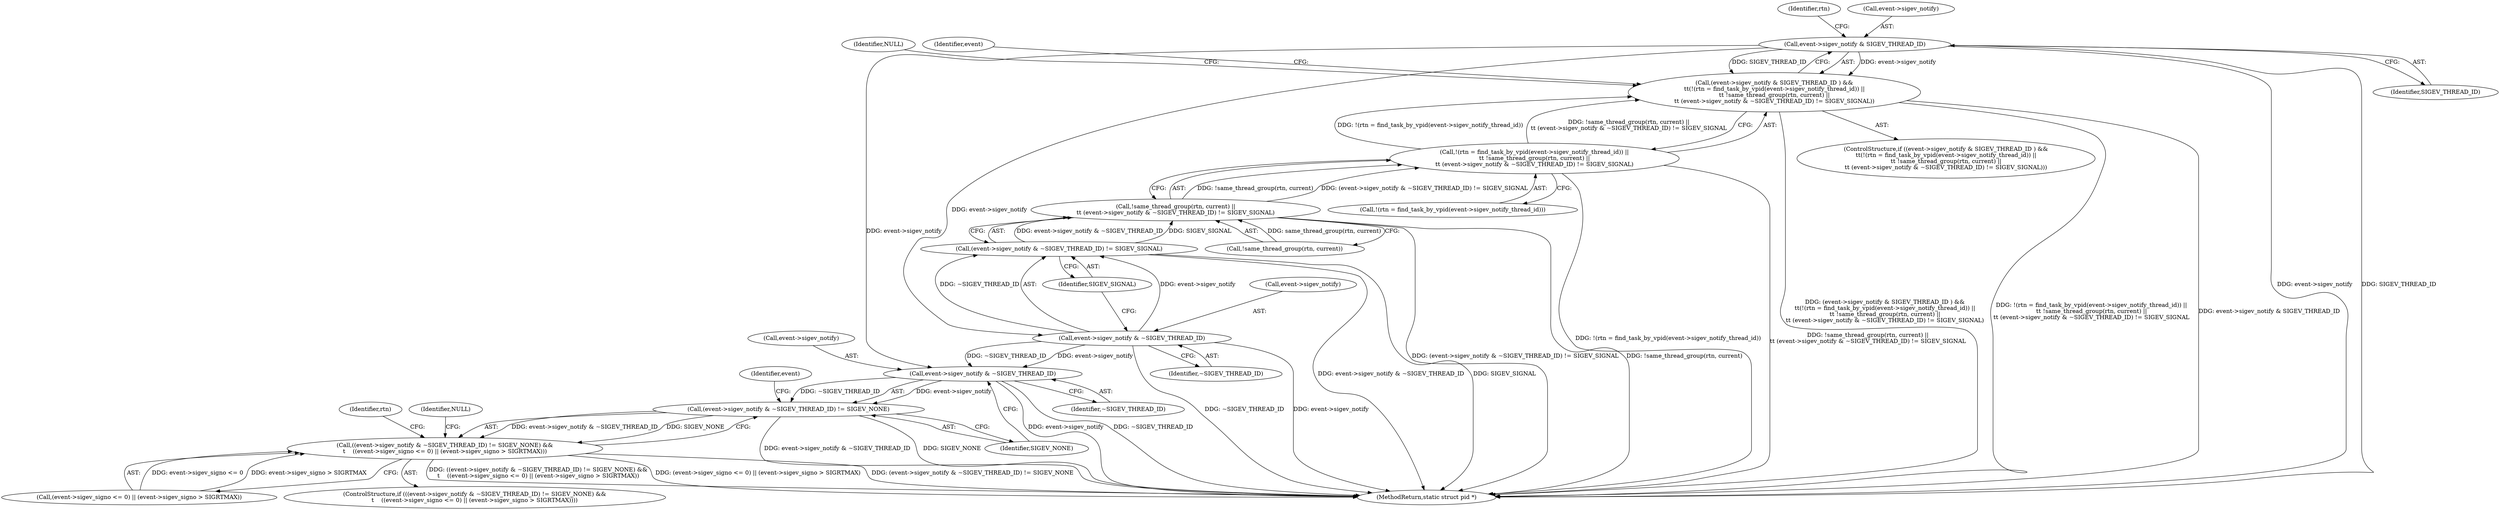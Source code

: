 digraph "1_linux_cef31d9af908243421258f1df35a4a644604efbe_1@pointer" {
"1000111" [label="(Call,event->sigev_notify & SIGEV_THREAD_ID)"];
"1000110" [label="(Call,(event->sigev_notify & SIGEV_THREAD_ID ) &&\n\t\t(!(rtn = find_task_by_vpid(event->sigev_notify_thread_id)) ||\n\t\t !same_thread_group(rtn, current) ||\n\t\t (event->sigev_notify & ~SIGEV_THREAD_ID) != SIGEV_SIGNAL))"];
"1000130" [label="(Call,event->sigev_notify & ~SIGEV_THREAD_ID)"];
"1000129" [label="(Call,(event->sigev_notify & ~SIGEV_THREAD_ID) != SIGEV_SIGNAL)"];
"1000124" [label="(Call,!same_thread_group(rtn, current) ||\n\t\t (event->sigev_notify & ~SIGEV_THREAD_ID) != SIGEV_SIGNAL)"];
"1000116" [label="(Call,!(rtn = find_task_by_vpid(event->sigev_notify_thread_id)) ||\n\t\t !same_thread_group(rtn, current) ||\n\t\t (event->sigev_notify & ~SIGEV_THREAD_ID) != SIGEV_SIGNAL)"];
"1000141" [label="(Call,event->sigev_notify & ~SIGEV_THREAD_ID)"];
"1000140" [label="(Call,(event->sigev_notify & ~SIGEV_THREAD_ID) != SIGEV_NONE)"];
"1000139" [label="(Call,((event->sigev_notify & ~SIGEV_THREAD_ID) != SIGEV_NONE) &&\n\t    ((event->sigev_signo <= 0) || (event->sigev_signo > SIGRTMAX)))"];
"1000141" [label="(Call,event->sigev_notify & ~SIGEV_THREAD_ID)"];
"1000162" [label="(Identifier,rtn)"];
"1000117" [label="(Call,!(rtn = find_task_by_vpid(event->sigev_notify_thread_id)))"];
"1000119" [label="(Identifier,rtn)"];
"1000142" [label="(Call,event->sigev_notify)"];
"1000138" [label="(ControlStructure,if (((event->sigev_notify & ~SIGEV_THREAD_ID) != SIGEV_NONE) &&\n\t    ((event->sigev_signo <= 0) || (event->sigev_signo > SIGRTMAX))))"];
"1000140" [label="(Call,(event->sigev_notify & ~SIGEV_THREAD_ID) != SIGEV_NONE)"];
"1000110" [label="(Call,(event->sigev_notify & SIGEV_THREAD_ID ) &&\n\t\t(!(rtn = find_task_by_vpid(event->sigev_notify_thread_id)) ||\n\t\t !same_thread_group(rtn, current) ||\n\t\t (event->sigev_notify & ~SIGEV_THREAD_ID) != SIGEV_SIGNAL))"];
"1000115" [label="(Identifier,SIGEV_THREAD_ID)"];
"1000163" [label="(MethodReturn,static struct pid *)"];
"1000129" [label="(Call,(event->sigev_notify & ~SIGEV_THREAD_ID) != SIGEV_SIGNAL)"];
"1000135" [label="(Identifier,SIGEV_SIGNAL)"];
"1000150" [label="(Identifier,event)"];
"1000147" [label="(Call,(event->sigev_signo <= 0) || (event->sigev_signo > SIGRTMAX))"];
"1000111" [label="(Call,event->sigev_notify & SIGEV_THREAD_ID)"];
"1000112" [label="(Call,event->sigev_notify)"];
"1000131" [label="(Call,event->sigev_notify)"];
"1000134" [label="(Identifier,~SIGEV_THREAD_ID)"];
"1000145" [label="(Identifier,~SIGEV_THREAD_ID)"];
"1000125" [label="(Call,!same_thread_group(rtn, current))"];
"1000116" [label="(Call,!(rtn = find_task_by_vpid(event->sigev_notify_thread_id)) ||\n\t\t !same_thread_group(rtn, current) ||\n\t\t (event->sigev_notify & ~SIGEV_THREAD_ID) != SIGEV_SIGNAL)"];
"1000139" [label="(Call,((event->sigev_notify & ~SIGEV_THREAD_ID) != SIGEV_NONE) &&\n\t    ((event->sigev_signo <= 0) || (event->sigev_signo > SIGRTMAX)))"];
"1000137" [label="(Identifier,NULL)"];
"1000146" [label="(Identifier,SIGEV_NONE)"];
"1000130" [label="(Call,event->sigev_notify & ~SIGEV_THREAD_ID)"];
"1000159" [label="(Identifier,NULL)"];
"1000143" [label="(Identifier,event)"];
"1000109" [label="(ControlStructure,if ((event->sigev_notify & SIGEV_THREAD_ID ) &&\n\t\t(!(rtn = find_task_by_vpid(event->sigev_notify_thread_id)) ||\n\t\t !same_thread_group(rtn, current) ||\n\t\t (event->sigev_notify & ~SIGEV_THREAD_ID) != SIGEV_SIGNAL)))"];
"1000124" [label="(Call,!same_thread_group(rtn, current) ||\n\t\t (event->sigev_notify & ~SIGEV_THREAD_ID) != SIGEV_SIGNAL)"];
"1000111" -> "1000110"  [label="AST: "];
"1000111" -> "1000115"  [label="CFG: "];
"1000112" -> "1000111"  [label="AST: "];
"1000115" -> "1000111"  [label="AST: "];
"1000119" -> "1000111"  [label="CFG: "];
"1000110" -> "1000111"  [label="CFG: "];
"1000111" -> "1000163"  [label="DDG: event->sigev_notify"];
"1000111" -> "1000163"  [label="DDG: SIGEV_THREAD_ID"];
"1000111" -> "1000110"  [label="DDG: event->sigev_notify"];
"1000111" -> "1000110"  [label="DDG: SIGEV_THREAD_ID"];
"1000111" -> "1000130"  [label="DDG: event->sigev_notify"];
"1000111" -> "1000141"  [label="DDG: event->sigev_notify"];
"1000110" -> "1000109"  [label="AST: "];
"1000110" -> "1000116"  [label="CFG: "];
"1000116" -> "1000110"  [label="AST: "];
"1000137" -> "1000110"  [label="CFG: "];
"1000143" -> "1000110"  [label="CFG: "];
"1000110" -> "1000163"  [label="DDG: (event->sigev_notify & SIGEV_THREAD_ID ) &&\n\t\t(!(rtn = find_task_by_vpid(event->sigev_notify_thread_id)) ||\n\t\t !same_thread_group(rtn, current) ||\n\t\t (event->sigev_notify & ~SIGEV_THREAD_ID) != SIGEV_SIGNAL)"];
"1000110" -> "1000163"  [label="DDG: !(rtn = find_task_by_vpid(event->sigev_notify_thread_id)) ||\n\t\t !same_thread_group(rtn, current) ||\n\t\t (event->sigev_notify & ~SIGEV_THREAD_ID) != SIGEV_SIGNAL"];
"1000110" -> "1000163"  [label="DDG: event->sigev_notify & SIGEV_THREAD_ID"];
"1000116" -> "1000110"  [label="DDG: !(rtn = find_task_by_vpid(event->sigev_notify_thread_id))"];
"1000116" -> "1000110"  [label="DDG: !same_thread_group(rtn, current) ||\n\t\t (event->sigev_notify & ~SIGEV_THREAD_ID) != SIGEV_SIGNAL"];
"1000130" -> "1000129"  [label="AST: "];
"1000130" -> "1000134"  [label="CFG: "];
"1000131" -> "1000130"  [label="AST: "];
"1000134" -> "1000130"  [label="AST: "];
"1000135" -> "1000130"  [label="CFG: "];
"1000130" -> "1000163"  [label="DDG: ~SIGEV_THREAD_ID"];
"1000130" -> "1000163"  [label="DDG: event->sigev_notify"];
"1000130" -> "1000129"  [label="DDG: event->sigev_notify"];
"1000130" -> "1000129"  [label="DDG: ~SIGEV_THREAD_ID"];
"1000130" -> "1000141"  [label="DDG: event->sigev_notify"];
"1000130" -> "1000141"  [label="DDG: ~SIGEV_THREAD_ID"];
"1000129" -> "1000124"  [label="AST: "];
"1000129" -> "1000135"  [label="CFG: "];
"1000135" -> "1000129"  [label="AST: "];
"1000124" -> "1000129"  [label="CFG: "];
"1000129" -> "1000163"  [label="DDG: event->sigev_notify & ~SIGEV_THREAD_ID"];
"1000129" -> "1000163"  [label="DDG: SIGEV_SIGNAL"];
"1000129" -> "1000124"  [label="DDG: event->sigev_notify & ~SIGEV_THREAD_ID"];
"1000129" -> "1000124"  [label="DDG: SIGEV_SIGNAL"];
"1000124" -> "1000116"  [label="AST: "];
"1000124" -> "1000125"  [label="CFG: "];
"1000125" -> "1000124"  [label="AST: "];
"1000116" -> "1000124"  [label="CFG: "];
"1000124" -> "1000163"  [label="DDG: !same_thread_group(rtn, current)"];
"1000124" -> "1000163"  [label="DDG: (event->sigev_notify & ~SIGEV_THREAD_ID) != SIGEV_SIGNAL"];
"1000124" -> "1000116"  [label="DDG: !same_thread_group(rtn, current)"];
"1000124" -> "1000116"  [label="DDG: (event->sigev_notify & ~SIGEV_THREAD_ID) != SIGEV_SIGNAL"];
"1000125" -> "1000124"  [label="DDG: same_thread_group(rtn, current)"];
"1000116" -> "1000117"  [label="CFG: "];
"1000117" -> "1000116"  [label="AST: "];
"1000116" -> "1000163"  [label="DDG: !(rtn = find_task_by_vpid(event->sigev_notify_thread_id))"];
"1000116" -> "1000163"  [label="DDG: !same_thread_group(rtn, current) ||\n\t\t (event->sigev_notify & ~SIGEV_THREAD_ID) != SIGEV_SIGNAL"];
"1000141" -> "1000140"  [label="AST: "];
"1000141" -> "1000145"  [label="CFG: "];
"1000142" -> "1000141"  [label="AST: "];
"1000145" -> "1000141"  [label="AST: "];
"1000146" -> "1000141"  [label="CFG: "];
"1000141" -> "1000163"  [label="DDG: event->sigev_notify"];
"1000141" -> "1000163"  [label="DDG: ~SIGEV_THREAD_ID"];
"1000141" -> "1000140"  [label="DDG: event->sigev_notify"];
"1000141" -> "1000140"  [label="DDG: ~SIGEV_THREAD_ID"];
"1000140" -> "1000139"  [label="AST: "];
"1000140" -> "1000146"  [label="CFG: "];
"1000146" -> "1000140"  [label="AST: "];
"1000150" -> "1000140"  [label="CFG: "];
"1000139" -> "1000140"  [label="CFG: "];
"1000140" -> "1000163"  [label="DDG: event->sigev_notify & ~SIGEV_THREAD_ID"];
"1000140" -> "1000163"  [label="DDG: SIGEV_NONE"];
"1000140" -> "1000139"  [label="DDG: event->sigev_notify & ~SIGEV_THREAD_ID"];
"1000140" -> "1000139"  [label="DDG: SIGEV_NONE"];
"1000139" -> "1000138"  [label="AST: "];
"1000139" -> "1000147"  [label="CFG: "];
"1000147" -> "1000139"  [label="AST: "];
"1000159" -> "1000139"  [label="CFG: "];
"1000162" -> "1000139"  [label="CFG: "];
"1000139" -> "1000163"  [label="DDG: (event->sigev_notify & ~SIGEV_THREAD_ID) != SIGEV_NONE"];
"1000139" -> "1000163"  [label="DDG: ((event->sigev_notify & ~SIGEV_THREAD_ID) != SIGEV_NONE) &&\n\t    ((event->sigev_signo <= 0) || (event->sigev_signo > SIGRTMAX))"];
"1000139" -> "1000163"  [label="DDG: (event->sigev_signo <= 0) || (event->sigev_signo > SIGRTMAX)"];
"1000147" -> "1000139"  [label="DDG: event->sigev_signo <= 0"];
"1000147" -> "1000139"  [label="DDG: event->sigev_signo > SIGRTMAX"];
}
